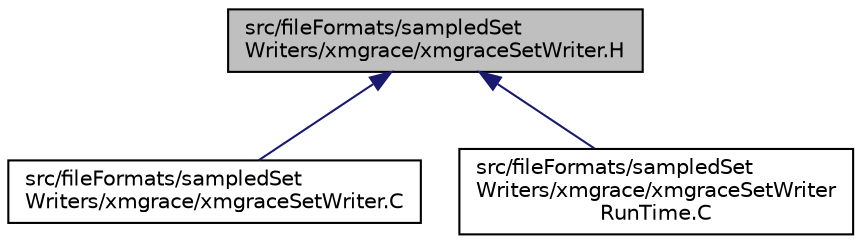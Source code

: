 digraph "src/fileFormats/sampledSetWriters/xmgrace/xmgraceSetWriter.H"
{
  bgcolor="transparent";
  edge [fontname="Helvetica",fontsize="10",labelfontname="Helvetica",labelfontsize="10"];
  node [fontname="Helvetica",fontsize="10",shape=record];
  Node1 [label="src/fileFormats/sampledSet\lWriters/xmgrace/xmgraceSetWriter.H",height=0.2,width=0.4,color="black", fillcolor="grey75", style="filled", fontcolor="black"];
  Node1 -> Node2 [dir="back",color="midnightblue",fontsize="10",style="solid",fontname="Helvetica"];
  Node2 [label="src/fileFormats/sampledSet\lWriters/xmgrace/xmgraceSetWriter.C",height=0.2,width=0.4,color="black",URL="$a05040.html"];
  Node1 -> Node3 [dir="back",color="midnightblue",fontsize="10",style="solid",fontname="Helvetica"];
  Node3 [label="src/fileFormats/sampledSet\lWriters/xmgrace/xmgraceSetWriter\lRunTime.C",height=0.2,width=0.4,color="black",URL="$a05042.html"];
}
